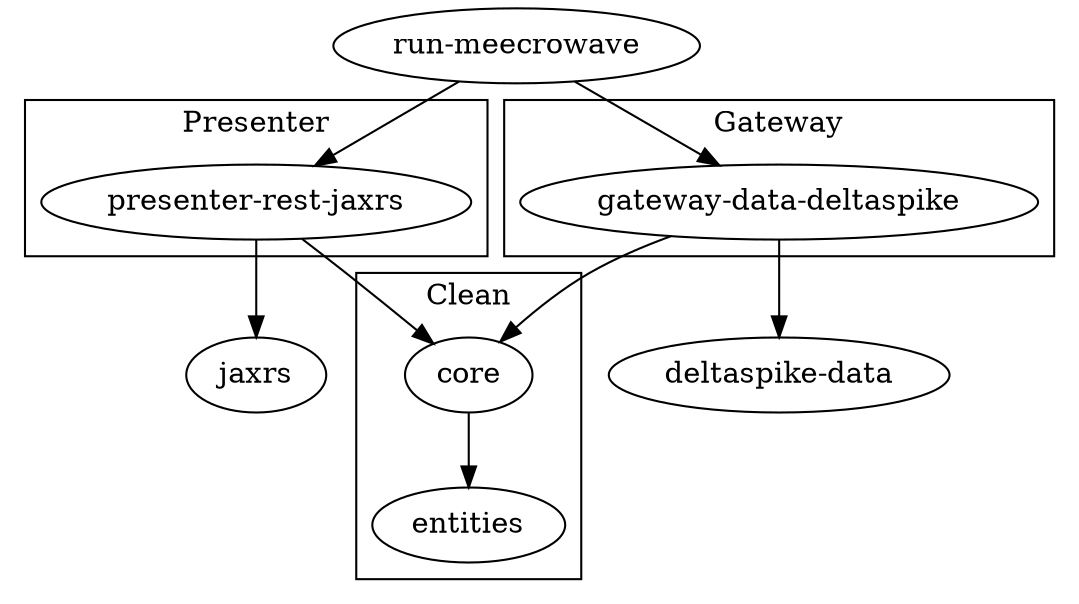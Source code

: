 digraph meecrowave {
    subgraph cluster_clean {
    label="Clean";
    "core" -> "entities";
    }
    subgraph cluster_presenter {
    label="Presenter"
    "presenter-rest-jaxrs" -> "core";
    }
    subgraph cluster_gateway {
    label="Gateway"
    "gateway-data-deltaspike" -> "core";
    }
    "presenter-rest-jaxrs" -> "jaxrs";
    "gateway-data-deltaspike" -> "deltaspike-data";
    "run-meecrowave" -> "presenter-rest-jaxrs";
    "run-meecrowave" -> "gateway-data-deltaspike";
}
